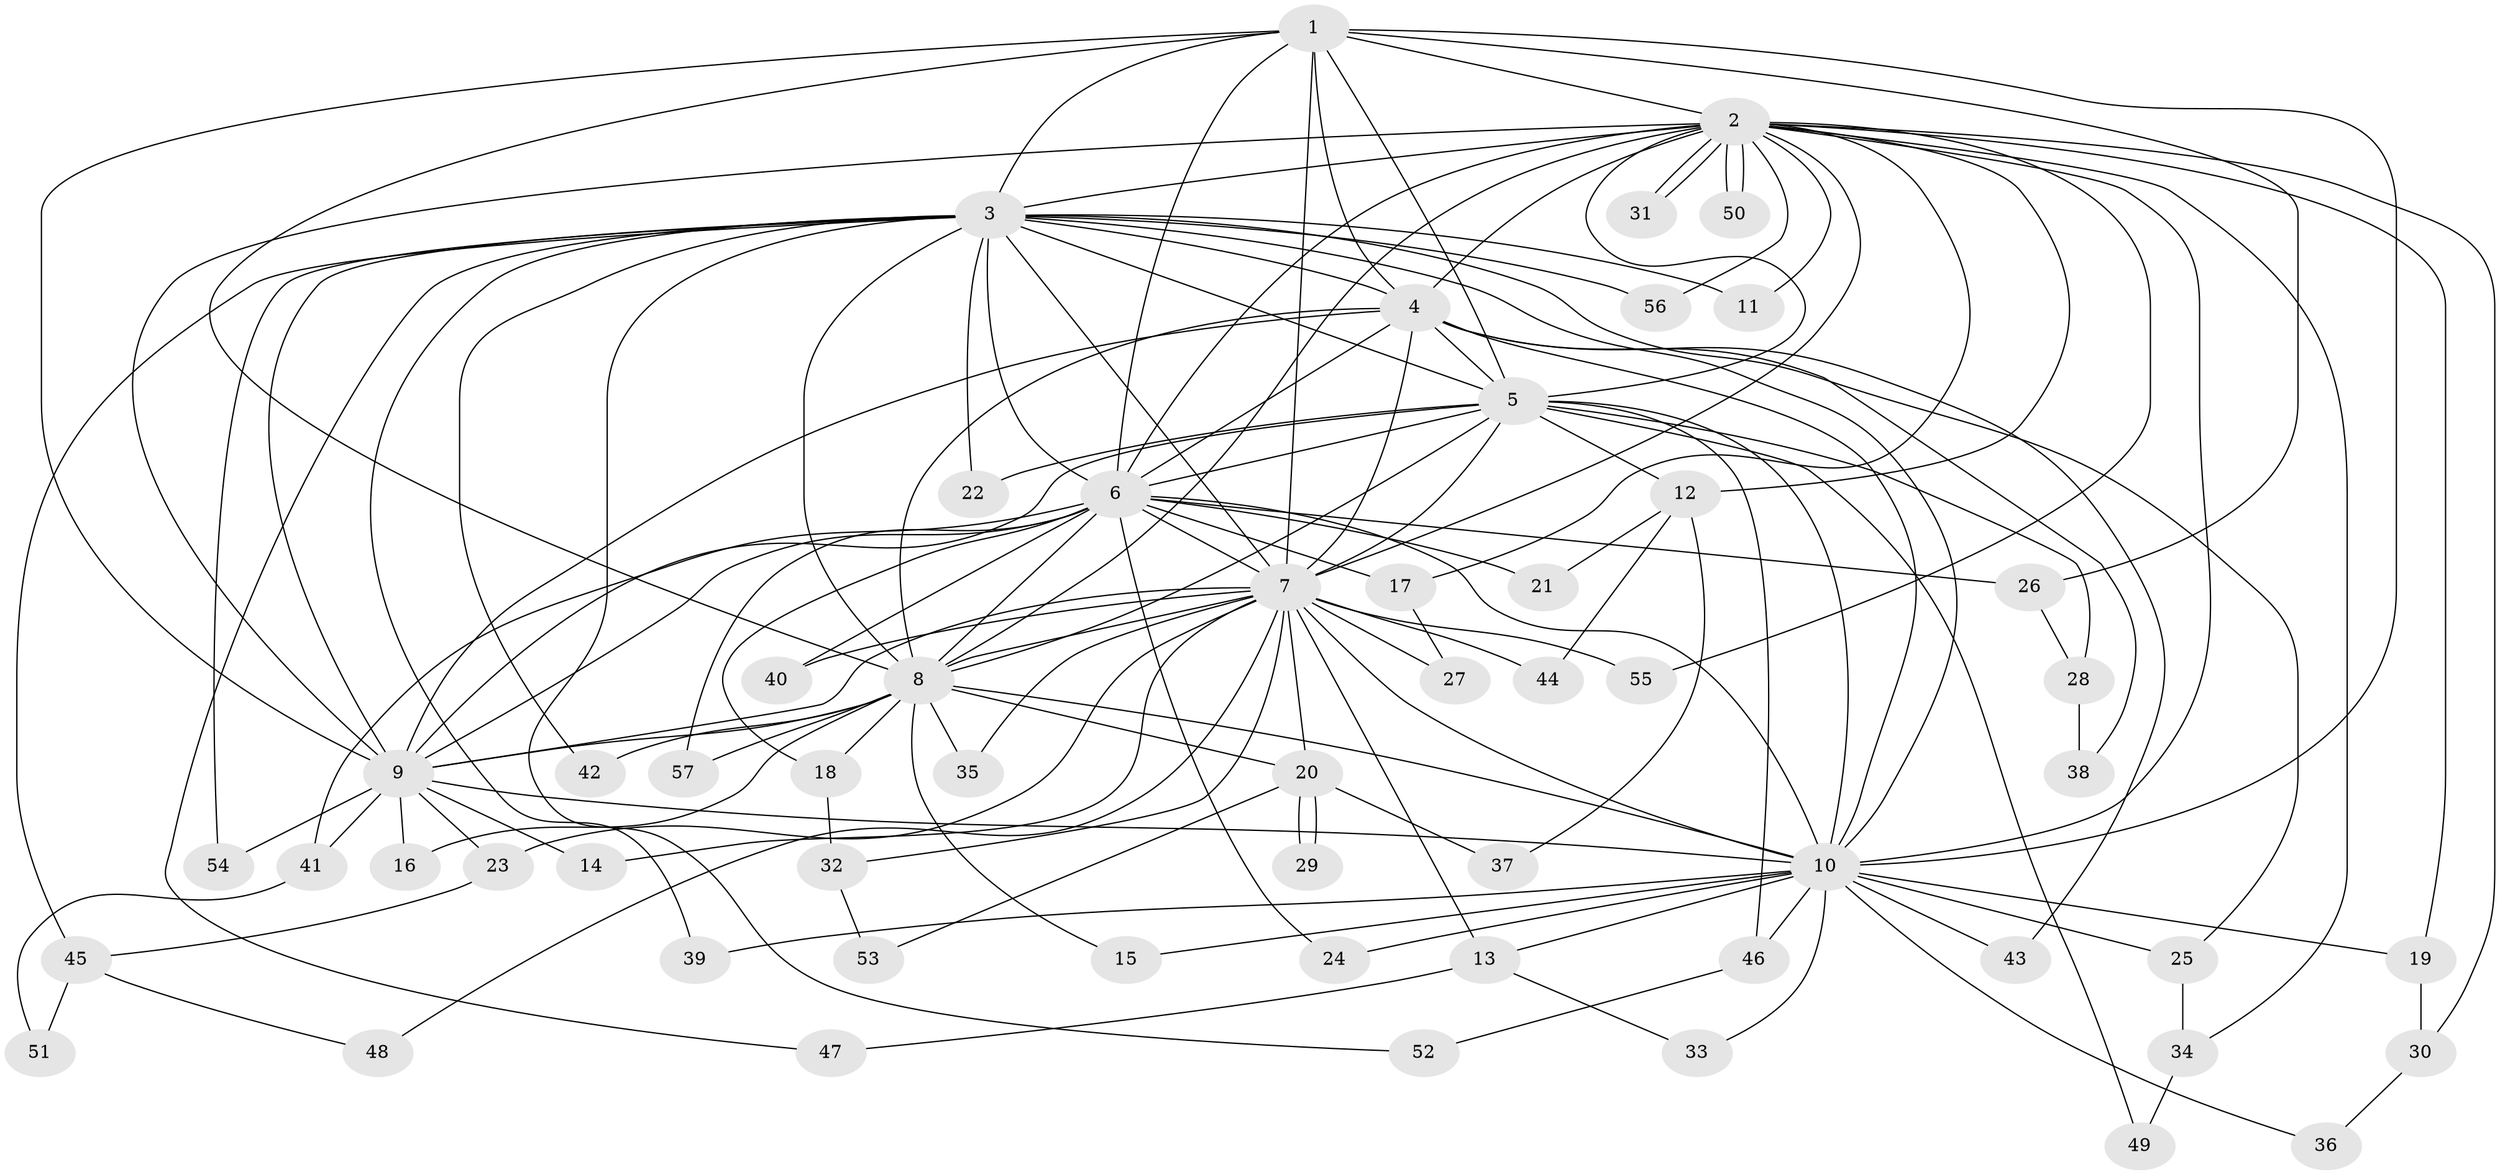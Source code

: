 // Generated by graph-tools (version 1.1) at 2025/35/03/09/25 02:35:09]
// undirected, 57 vertices, 139 edges
graph export_dot {
graph [start="1"]
  node [color=gray90,style=filled];
  1;
  2;
  3;
  4;
  5;
  6;
  7;
  8;
  9;
  10;
  11;
  12;
  13;
  14;
  15;
  16;
  17;
  18;
  19;
  20;
  21;
  22;
  23;
  24;
  25;
  26;
  27;
  28;
  29;
  30;
  31;
  32;
  33;
  34;
  35;
  36;
  37;
  38;
  39;
  40;
  41;
  42;
  43;
  44;
  45;
  46;
  47;
  48;
  49;
  50;
  51;
  52;
  53;
  54;
  55;
  56;
  57;
  1 -- 2;
  1 -- 3;
  1 -- 4;
  1 -- 5;
  1 -- 6;
  1 -- 7;
  1 -- 8;
  1 -- 9;
  1 -- 10;
  1 -- 26;
  2 -- 3;
  2 -- 4;
  2 -- 5;
  2 -- 6;
  2 -- 7;
  2 -- 8;
  2 -- 9;
  2 -- 10;
  2 -- 11;
  2 -- 12;
  2 -- 17;
  2 -- 19;
  2 -- 30;
  2 -- 31;
  2 -- 31;
  2 -- 34;
  2 -- 50;
  2 -- 50;
  2 -- 55;
  2 -- 56;
  3 -- 4;
  3 -- 5;
  3 -- 6;
  3 -- 7;
  3 -- 8;
  3 -- 9;
  3 -- 10;
  3 -- 11;
  3 -- 22;
  3 -- 25;
  3 -- 39;
  3 -- 42;
  3 -- 45;
  3 -- 47;
  3 -- 52;
  3 -- 54;
  3 -- 56;
  4 -- 5;
  4 -- 6;
  4 -- 7;
  4 -- 8;
  4 -- 9;
  4 -- 10;
  4 -- 38;
  4 -- 43;
  5 -- 6;
  5 -- 7;
  5 -- 8;
  5 -- 9;
  5 -- 10;
  5 -- 12;
  5 -- 22;
  5 -- 28;
  5 -- 46;
  5 -- 49;
  6 -- 7;
  6 -- 8;
  6 -- 9;
  6 -- 10;
  6 -- 17;
  6 -- 18;
  6 -- 21;
  6 -- 24;
  6 -- 26;
  6 -- 40;
  6 -- 41;
  6 -- 57;
  7 -- 8;
  7 -- 9;
  7 -- 10;
  7 -- 13;
  7 -- 14;
  7 -- 20;
  7 -- 23;
  7 -- 27;
  7 -- 32;
  7 -- 35;
  7 -- 40;
  7 -- 44;
  7 -- 48;
  7 -- 55;
  8 -- 9;
  8 -- 10;
  8 -- 15;
  8 -- 16;
  8 -- 18;
  8 -- 20;
  8 -- 35;
  8 -- 42;
  8 -- 57;
  9 -- 10;
  9 -- 14;
  9 -- 16;
  9 -- 23;
  9 -- 41;
  9 -- 54;
  10 -- 13;
  10 -- 15;
  10 -- 19;
  10 -- 24;
  10 -- 25;
  10 -- 33;
  10 -- 36;
  10 -- 39;
  10 -- 43;
  10 -- 46;
  12 -- 21;
  12 -- 37;
  12 -- 44;
  13 -- 33;
  13 -- 47;
  17 -- 27;
  18 -- 32;
  19 -- 30;
  20 -- 29;
  20 -- 29;
  20 -- 37;
  20 -- 53;
  23 -- 45;
  25 -- 34;
  26 -- 28;
  28 -- 38;
  30 -- 36;
  32 -- 53;
  34 -- 49;
  41 -- 51;
  45 -- 48;
  45 -- 51;
  46 -- 52;
}
